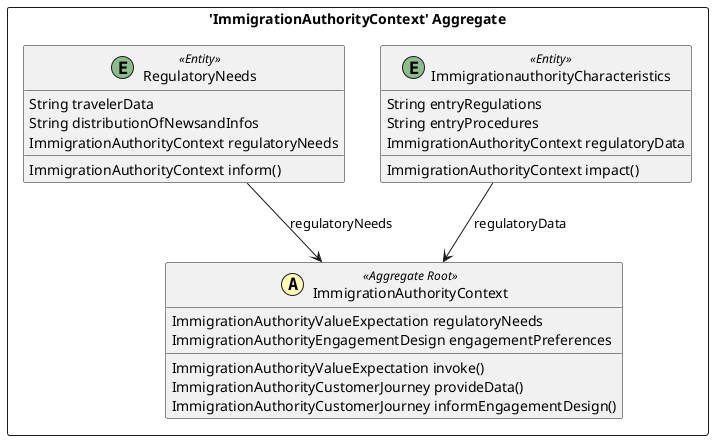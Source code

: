@startuml

skinparam componentStyle uml2

package "'ImmigrationAuthorityContext' Aggregate" <<Rectangle>> {
	class ImmigrationAuthorityContext <<(A,#fffab8) Aggregate Root>> {
		ImmigrationAuthorityValueExpectation regulatoryNeeds
		ImmigrationAuthorityEngagementDesign engagementPreferences
		ImmigrationAuthorityValueExpectation invoke()
		ImmigrationAuthorityCustomerJourney provideData()
		ImmigrationAuthorityCustomerJourney informEngagementDesign()
	}
	class ImmigrationauthorityCharacteristics <<(E,DarkSeaGreen) Entity>> {
		String entryRegulations
		String entryProcedures
		ImmigrationAuthorityContext regulatoryData
		ImmigrationAuthorityContext impact()
	}
	class RegulatoryNeeds <<(E,DarkSeaGreen) Entity>> {
		String travelerData
		String distributionOfNewsandInfos
		ImmigrationAuthorityContext regulatoryNeeds
		ImmigrationAuthorityContext inform()
	}
}
ImmigrationauthorityCharacteristics --> ImmigrationAuthorityContext : regulatoryData
RegulatoryNeeds --> ImmigrationAuthorityContext : regulatoryNeeds


@enduml
